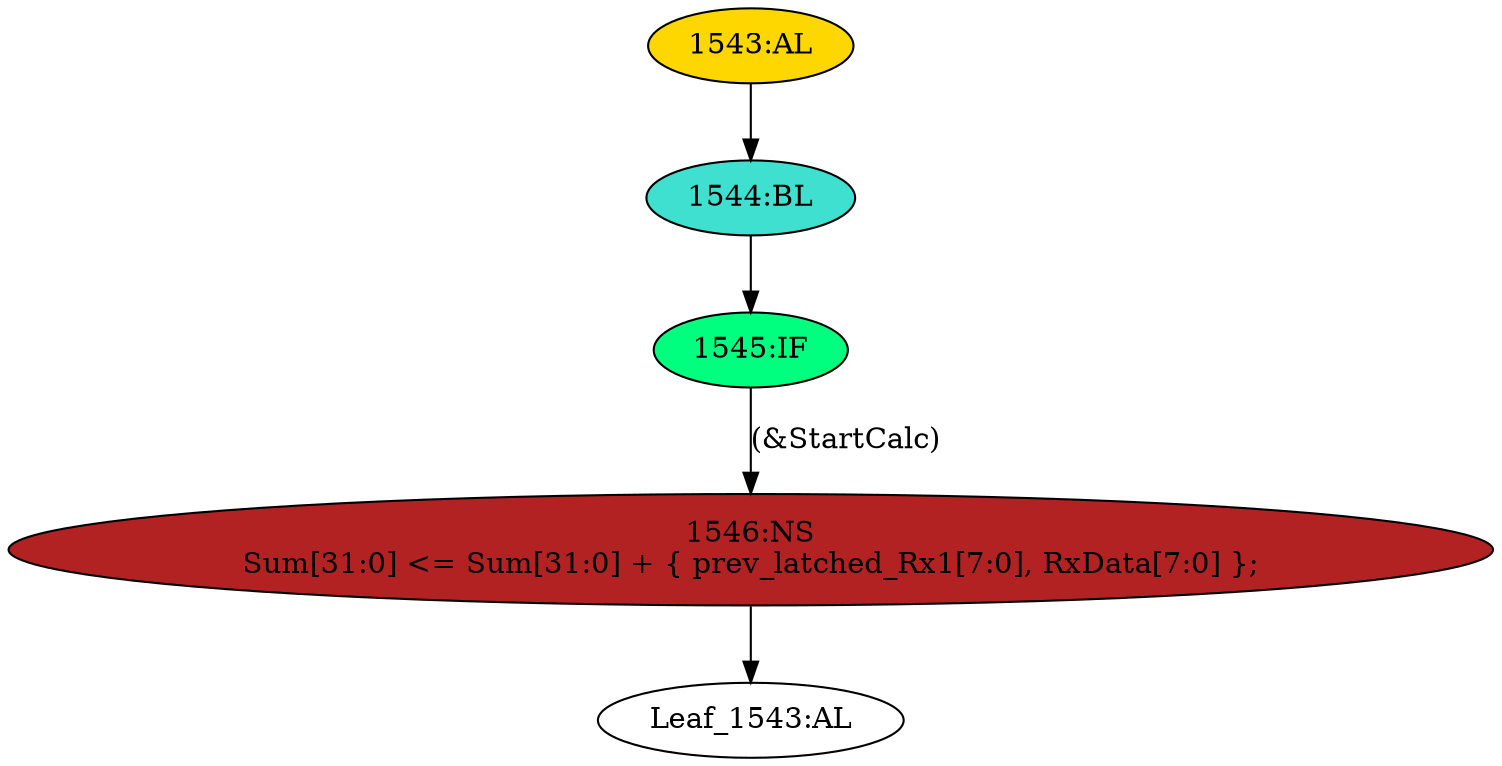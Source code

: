 strict digraph "" {
	node [label="\N"];
	"1546:NS"	 [ast="<pyverilog.vparser.ast.NonblockingSubstitution object at 0x7fb430335bd0>",
		fillcolor=firebrick,
		label="1546:NS
Sum[31:0] <= Sum[31:0] + { prev_latched_Rx1[7:0], RxData[7:0] };",
		statements="[<pyverilog.vparser.ast.NonblockingSubstitution object at 0x7fb430335bd0>]",
		style=filled,
		typ=NonblockingSubstitution];
	"Leaf_1543:AL"	 [def_var="['Sum']",
		label="Leaf_1543:AL"];
	"1546:NS" -> "Leaf_1543:AL"	 [cond="[]",
		lineno=None];
	"1544:BL"	 [ast="<pyverilog.vparser.ast.Block object at 0x7fb43033a710>",
		fillcolor=turquoise,
		label="1544:BL",
		statements="[]",
		style=filled,
		typ=Block];
	"1545:IF"	 [ast="<pyverilog.vparser.ast.IfStatement object at 0x7fb43033a450>",
		fillcolor=springgreen,
		label="1545:IF",
		statements="[]",
		style=filled,
		typ=IfStatement];
	"1544:BL" -> "1545:IF"	 [cond="[]",
		lineno=None];
	"1545:IF" -> "1546:NS"	 [cond="['StartCalc']",
		label="(&StartCalc)",
		lineno=1545];
	"1543:AL"	 [ast="<pyverilog.vparser.ast.Always object at 0x7fb43033a5d0>",
		clk_sens=False,
		fillcolor=gold,
		label="1543:AL",
		sens="['Divided_4_clk']",
		statements="[]",
		style=filled,
		typ=Always,
		use_var="['RxData', 'prev_latched_Rx1', 'StartCalc', 'Sum']"];
	"1543:AL" -> "1544:BL"	 [cond="[]",
		lineno=None];
}
